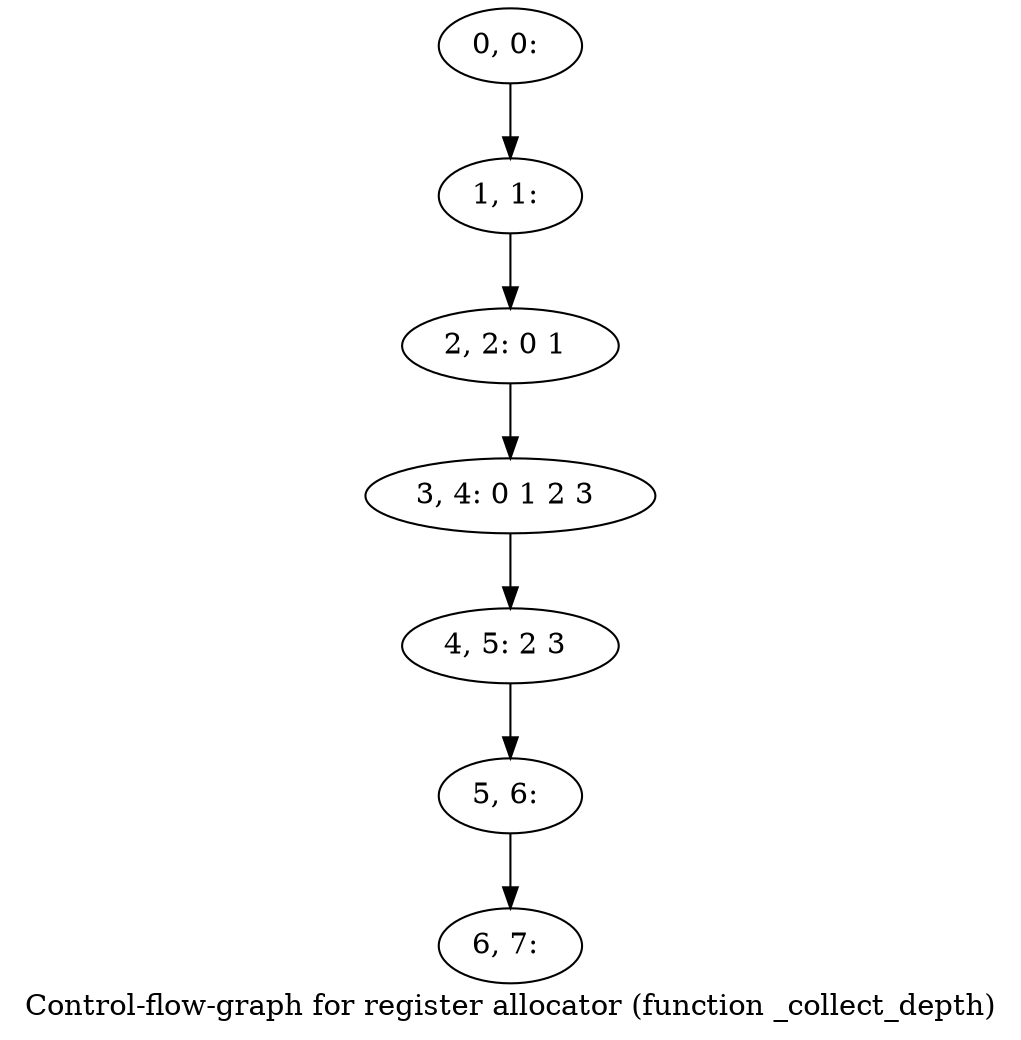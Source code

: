 digraph G {
graph [label="Control-flow-graph for register allocator (function _collect_depth)"]
0[label="0, 0: "];
1[label="1, 1: "];
2[label="2, 2: 0 1 "];
3[label="3, 4: 0 1 2 3 "];
4[label="4, 5: 2 3 "];
5[label="5, 6: "];
6[label="6, 7: "];
0->1 ;
1->2 ;
2->3 ;
3->4 ;
4->5 ;
5->6 ;
}
